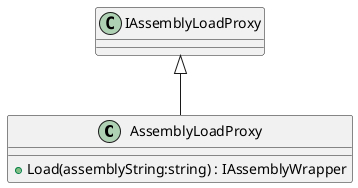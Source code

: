 @startuml
class AssemblyLoadProxy {
    + Load(assemblyString:string) : IAssemblyWrapper
}
IAssemblyLoadProxy <|-- AssemblyLoadProxy
@enduml
